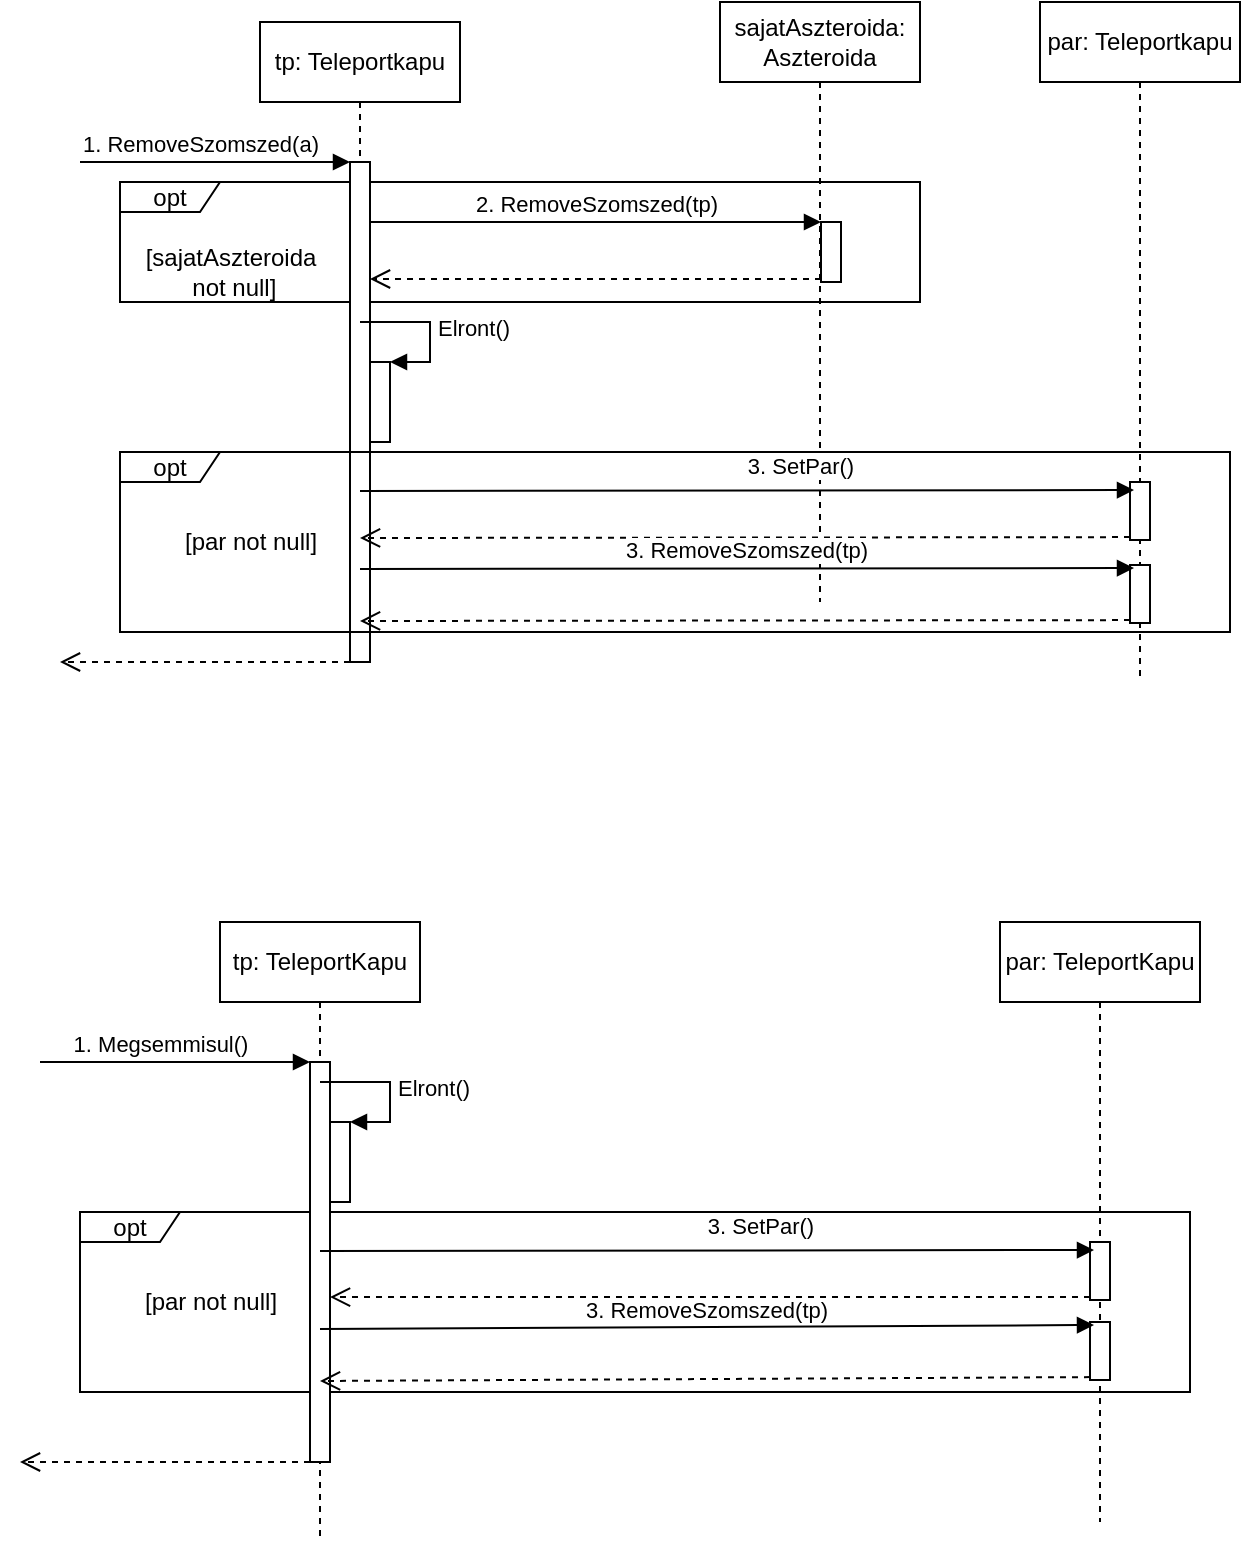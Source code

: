 <mxfile version="14.4.4" type="github">
  <diagram id="XXqVzSlrGUsvlSfOQHMn" name="Page-1">
    <mxGraphModel dx="1038" dy="548" grid="1" gridSize="10" guides="1" tooltips="1" connect="1" arrows="1" fold="1" page="1" pageScale="1" pageWidth="827" pageHeight="1169" math="0" shadow="0">
      <root>
        <mxCell id="0" />
        <mxCell id="1" parent="0" />
        <mxCell id="Y6GySP2yhpQgWw8pdZhG-103" value="opt" style="shape=umlFrame;whiteSpace=wrap;html=1;width=50;height=15;" parent="1" vertex="1">
          <mxGeometry x="80" y="625" width="555" height="90" as="geometry" />
        </mxCell>
        <mxCell id="Y6GySP2yhpQgWw8pdZhG-10" value="opt" style="shape=umlFrame;whiteSpace=wrap;html=1;width=50;height=15;" parent="1" vertex="1">
          <mxGeometry x="100" y="110" width="400" height="60" as="geometry" />
        </mxCell>
        <mxCell id="GGHujRy1CYx87Iy4emzG-1" value="tp: Teleportkapu" style="shape=umlLifeline;perimeter=lifelinePerimeter;whiteSpace=wrap;html=1;container=1;collapsible=0;recursiveResize=0;outlineConnect=0;" parent="1" vertex="1">
          <mxGeometry x="170" y="30" width="100" height="320" as="geometry" />
        </mxCell>
        <mxCell id="GGHujRy1CYx87Iy4emzG-3" value="" style="html=1;points=[];perimeter=orthogonalPerimeter;" parent="GGHujRy1CYx87Iy4emzG-1" vertex="1">
          <mxGeometry x="45" y="70" width="10" height="250" as="geometry" />
        </mxCell>
        <mxCell id="GGHujRy1CYx87Iy4emzG-4" value="1. RemoveSzomszed(a)" style="html=1;verticalAlign=bottom;endArrow=block;entryX=0;entryY=0;" parent="GGHujRy1CYx87Iy4emzG-1" target="GGHujRy1CYx87Iy4emzG-3" edge="1">
          <mxGeometry x="-0.111" relative="1" as="geometry">
            <mxPoint x="-90" y="70" as="sourcePoint" />
            <mxPoint as="offset" />
          </mxGeometry>
        </mxCell>
        <mxCell id="GGHujRy1CYx87Iy4emzG-5" value="" style="html=1;verticalAlign=bottom;endArrow=open;dashed=1;endSize=8;" parent="GGHujRy1CYx87Iy4emzG-1" edge="1">
          <mxGeometry x="1" y="-52" relative="1" as="geometry">
            <mxPoint x="-100" y="320" as="targetPoint" />
            <mxPoint x="-15" y="2" as="offset" />
            <mxPoint x="45" y="320" as="sourcePoint" />
          </mxGeometry>
        </mxCell>
        <mxCell id="Y6GySP2yhpQgWw8pdZhG-26" value="" style="html=1;points=[];perimeter=orthogonalPerimeter;" parent="GGHujRy1CYx87Iy4emzG-1" vertex="1">
          <mxGeometry x="55" y="170" width="10" height="40" as="geometry" />
        </mxCell>
        <mxCell id="Y6GySP2yhpQgWw8pdZhG-27" value="Elront()" style="edgeStyle=orthogonalEdgeStyle;html=1;align=left;spacingLeft=2;endArrow=block;rounded=0;entryX=1;entryY=0;" parent="GGHujRy1CYx87Iy4emzG-1" target="Y6GySP2yhpQgWw8pdZhG-26" edge="1">
          <mxGeometry relative="1" as="geometry">
            <mxPoint x="50" y="150" as="sourcePoint" />
            <Array as="points">
              <mxPoint x="85" y="150" />
            </Array>
          </mxGeometry>
        </mxCell>
        <mxCell id="GGHujRy1CYx87Iy4emzG-2" value="par: Teleportkapu" style="shape=umlLifeline;perimeter=lifelinePerimeter;whiteSpace=wrap;html=1;container=1;collapsible=0;recursiveResize=0;outlineConnect=0;" parent="1" vertex="1">
          <mxGeometry x="560" y="20" width="100" height="340" as="geometry" />
        </mxCell>
        <mxCell id="GGHujRy1CYx87Iy4emzG-10" value="" style="html=1;points=[];perimeter=orthogonalPerimeter;" parent="GGHujRy1CYx87Iy4emzG-2" vertex="1">
          <mxGeometry x="45" y="281.5" width="10" height="29" as="geometry" />
        </mxCell>
        <mxCell id="Y6GySP2yhpQgWw8pdZhG-62" value="" style="html=1;points=[];perimeter=orthogonalPerimeter;" parent="GGHujRy1CYx87Iy4emzG-2" vertex="1">
          <mxGeometry x="45" y="240" width="10" height="29" as="geometry" />
        </mxCell>
        <mxCell id="Y6GySP2yhpQgWw8pdZhG-63" value="" style="html=1;verticalAlign=bottom;endArrow=open;dashed=1;endSize=8;exitX=0;exitY=0.95;entryX=0.5;entryY=0.832;entryDx=0;entryDy=0;entryPerimeter=0;" parent="GGHujRy1CYx87Iy4emzG-2" source="Y6GySP2yhpQgWw8pdZhG-62" edge="1">
          <mxGeometry x="0.012" y="82" relative="1" as="geometry">
            <mxPoint x="-340" y="268" as="targetPoint" />
            <mxPoint as="offset" />
          </mxGeometry>
        </mxCell>
        <mxCell id="GGHujRy1CYx87Iy4emzG-9" value="sajatAszteroida: Aszteroida" style="shape=umlLifeline;perimeter=lifelinePerimeter;whiteSpace=wrap;html=1;container=1;collapsible=0;recursiveResize=0;outlineConnect=0;" parent="1" vertex="1">
          <mxGeometry x="400" y="20" width="100" height="300" as="geometry" />
        </mxCell>
        <mxCell id="GGHujRy1CYx87Iy4emzG-6" value="" style="html=1;points=[];perimeter=orthogonalPerimeter;" parent="GGHujRy1CYx87Iy4emzG-9" vertex="1">
          <mxGeometry x="50.5" y="110" width="10" height="30" as="geometry" />
        </mxCell>
        <mxCell id="GGHujRy1CYx87Iy4emzG-7" value="2. RemoveSzomszed(tp)" style="html=1;verticalAlign=bottom;endArrow=block;entryX=0;entryY=0;" parent="1" edge="1">
          <mxGeometry relative="1" as="geometry">
            <mxPoint x="225" y="130" as="sourcePoint" />
            <mxPoint x="450.5" y="130" as="targetPoint" />
          </mxGeometry>
        </mxCell>
        <mxCell id="GGHujRy1CYx87Iy4emzG-8" value="" style="html=1;verticalAlign=bottom;endArrow=open;dashed=1;endSize=8;exitX=0;exitY=0.95;" parent="1" source="GGHujRy1CYx87Iy4emzG-6" edge="1">
          <mxGeometry x="-0.164" y="64" relative="1" as="geometry">
            <mxPoint x="225" y="158.5" as="targetPoint" />
            <mxPoint as="offset" />
          </mxGeometry>
        </mxCell>
        <mxCell id="GGHujRy1CYx87Iy4emzG-11" value="3. RemoveSzomszed(tp)" style="html=1;verticalAlign=bottom;endArrow=block;entryX=0.2;entryY=0.052;entryDx=0;entryDy=0;entryPerimeter=0;" parent="1" target="GGHujRy1CYx87Iy4emzG-10" edge="1">
          <mxGeometry relative="1" as="geometry">
            <mxPoint x="220" y="303.5" as="sourcePoint" />
            <mxPoint x="610" y="230.5" as="targetPoint" />
          </mxGeometry>
        </mxCell>
        <mxCell id="GGHujRy1CYx87Iy4emzG-12" value="" style="html=1;verticalAlign=bottom;endArrow=open;dashed=1;endSize=8;exitX=0;exitY=0.95;entryX=0.5;entryY=0.832;entryDx=0;entryDy=0;entryPerimeter=0;" parent="1" source="GGHujRy1CYx87Iy4emzG-10" edge="1">
          <mxGeometry x="0.012" y="82" relative="1" as="geometry">
            <mxPoint x="220" y="329.5" as="targetPoint" />
            <mxPoint as="offset" />
          </mxGeometry>
        </mxCell>
        <mxCell id="Y6GySP2yhpQgWw8pdZhG-11" value="[sajatAszteroida&lt;br&gt;&amp;nbsp;not null]" style="text;html=1;align=center;verticalAlign=middle;resizable=0;points=[];autosize=1;" parent="1" vertex="1">
          <mxGeometry x="105" y="140" width="100" height="30" as="geometry" />
        </mxCell>
        <mxCell id="Y6GySP2yhpQgWw8pdZhG-58" value="opt" style="shape=umlFrame;whiteSpace=wrap;html=1;width=50;height=15;" parent="1" vertex="1">
          <mxGeometry x="100" y="245" width="555" height="90" as="geometry" />
        </mxCell>
        <mxCell id="Y6GySP2yhpQgWw8pdZhG-59" value="[par not null]" style="text;html=1;align=center;verticalAlign=middle;resizable=0;points=[];autosize=1;" parent="1" vertex="1">
          <mxGeometry x="125" y="280" width="80" height="20" as="geometry" />
        </mxCell>
        <mxCell id="Y6GySP2yhpQgWw8pdZhG-61" value="3. SetPar()" style="html=1;verticalAlign=bottom;endArrow=block;entryX=0.2;entryY=0.052;entryDx=0;entryDy=0;entryPerimeter=0;" parent="1" edge="1">
          <mxGeometry x="0.137" y="3" relative="1" as="geometry">
            <mxPoint x="220" y="264.49" as="sourcePoint" />
            <mxPoint x="607" y="263.998" as="targetPoint" />
            <mxPoint as="offset" />
          </mxGeometry>
        </mxCell>
        <mxCell id="Y6GySP2yhpQgWw8pdZhG-85" value="tp: TeleportKapu" style="shape=umlLifeline;perimeter=lifelinePerimeter;whiteSpace=wrap;html=1;container=1;collapsible=0;recursiveResize=0;outlineConnect=0;" parent="1" vertex="1">
          <mxGeometry x="150" y="480" width="100" height="310" as="geometry" />
        </mxCell>
        <mxCell id="Y6GySP2yhpQgWw8pdZhG-86" value="" style="html=1;points=[];perimeter=orthogonalPerimeter;" parent="Y6GySP2yhpQgWw8pdZhG-85" vertex="1">
          <mxGeometry x="45" y="70" width="10" height="200" as="geometry" />
        </mxCell>
        <mxCell id="Y6GySP2yhpQgWw8pdZhG-87" value="1. Megsemmisul()" style="html=1;verticalAlign=bottom;endArrow=block;entryX=0;entryY=0;" parent="Y6GySP2yhpQgWw8pdZhG-85" target="Y6GySP2yhpQgWw8pdZhG-86" edge="1">
          <mxGeometry x="-0.111" relative="1" as="geometry">
            <mxPoint x="-90" y="70" as="sourcePoint" />
            <mxPoint as="offset" />
          </mxGeometry>
        </mxCell>
        <mxCell id="Y6GySP2yhpQgWw8pdZhG-88" value="" style="html=1;verticalAlign=bottom;endArrow=open;dashed=1;endSize=8;" parent="Y6GySP2yhpQgWw8pdZhG-85" edge="1">
          <mxGeometry x="1" y="-52" relative="1" as="geometry">
            <mxPoint x="-100" y="270" as="targetPoint" />
            <mxPoint x="-15" y="2" as="offset" />
            <mxPoint x="45" y="270" as="sourcePoint" />
          </mxGeometry>
        </mxCell>
        <mxCell id="Y6GySP2yhpQgWw8pdZhG-89" value="" style="html=1;points=[];perimeter=orthogonalPerimeter;" parent="Y6GySP2yhpQgWw8pdZhG-85" vertex="1">
          <mxGeometry x="55" y="100" width="10" height="40" as="geometry" />
        </mxCell>
        <mxCell id="Y6GySP2yhpQgWw8pdZhG-90" value="Elront()" style="edgeStyle=orthogonalEdgeStyle;html=1;align=left;spacingLeft=2;endArrow=block;rounded=0;entryX=1;entryY=0;" parent="Y6GySP2yhpQgWw8pdZhG-85" target="Y6GySP2yhpQgWw8pdZhG-89" edge="1">
          <mxGeometry relative="1" as="geometry">
            <mxPoint x="50" y="80" as="sourcePoint" />
            <Array as="points">
              <mxPoint x="85" y="80" />
            </Array>
          </mxGeometry>
        </mxCell>
        <mxCell id="Y6GySP2yhpQgWw8pdZhG-91" value="par: TeleportKapu" style="shape=umlLifeline;perimeter=lifelinePerimeter;whiteSpace=wrap;html=1;container=1;collapsible=0;recursiveResize=0;outlineConnect=0;" parent="1" vertex="1">
          <mxGeometry x="540" y="480" width="100" height="300" as="geometry" />
        </mxCell>
        <mxCell id="Y6GySP2yhpQgWw8pdZhG-92" value="" style="html=1;points=[];perimeter=orthogonalPerimeter;" parent="Y6GySP2yhpQgWw8pdZhG-91" vertex="1">
          <mxGeometry x="45" y="200" width="10" height="29" as="geometry" />
        </mxCell>
        <mxCell id="Y6GySP2yhpQgWw8pdZhG-93" value="" style="html=1;points=[];perimeter=orthogonalPerimeter;" parent="Y6GySP2yhpQgWw8pdZhG-91" vertex="1">
          <mxGeometry x="45" y="160" width="10" height="29" as="geometry" />
        </mxCell>
        <mxCell id="Y6GySP2yhpQgWw8pdZhG-99" value="3. RemoveSzomszed(tp)" style="html=1;verticalAlign=bottom;endArrow=block;entryX=0.2;entryY=0.052;entryDx=0;entryDy=0;entryPerimeter=0;" parent="1" target="Y6GySP2yhpQgWw8pdZhG-92" edge="1">
          <mxGeometry relative="1" as="geometry">
            <mxPoint x="200" y="683.5" as="sourcePoint" />
            <mxPoint x="590" y="610.5" as="targetPoint" />
          </mxGeometry>
        </mxCell>
        <mxCell id="Y6GySP2yhpQgWw8pdZhG-100" value="" style="html=1;verticalAlign=bottom;endArrow=open;dashed=1;endSize=8;exitX=0;exitY=0.95;entryX=0.5;entryY=0.832;entryDx=0;entryDy=0;entryPerimeter=0;" parent="1" source="Y6GySP2yhpQgWw8pdZhG-92" edge="1">
          <mxGeometry x="0.012" y="82" relative="1" as="geometry">
            <mxPoint x="200" y="709.5" as="targetPoint" />
            <mxPoint as="offset" />
          </mxGeometry>
        </mxCell>
        <mxCell id="Y6GySP2yhpQgWw8pdZhG-104" value="[par not null]" style="text;html=1;align=center;verticalAlign=middle;resizable=0;points=[];autosize=1;" parent="1" vertex="1">
          <mxGeometry x="105" y="660" width="80" height="20" as="geometry" />
        </mxCell>
        <mxCell id="Y6GySP2yhpQgWw8pdZhG-105" value="3. SetPar()" style="html=1;verticalAlign=bottom;endArrow=block;entryX=0.2;entryY=0.052;entryDx=0;entryDy=0;entryPerimeter=0;" parent="1" edge="1">
          <mxGeometry x="0.137" y="3" relative="1" as="geometry">
            <mxPoint x="200" y="644.49" as="sourcePoint" />
            <mxPoint x="587" y="643.998" as="targetPoint" />
            <mxPoint as="offset" />
          </mxGeometry>
        </mxCell>
        <mxCell id="Y6GySP2yhpQgWw8pdZhG-94" value="" style="html=1;verticalAlign=bottom;endArrow=open;dashed=1;endSize=8;exitX=0;exitY=0.95;" parent="1" source="Y6GySP2yhpQgWw8pdZhG-93" edge="1" target="Y6GySP2yhpQgWw8pdZhG-86">
          <mxGeometry x="0.012" y="82" relative="1" as="geometry">
            <mxPoint x="200" y="748" as="targetPoint" />
            <mxPoint as="offset" />
          </mxGeometry>
        </mxCell>
      </root>
    </mxGraphModel>
  </diagram>
</mxfile>
